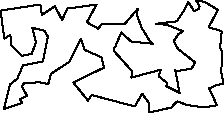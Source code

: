 unitsize(0.001cm);
draw((3140,1401)--(3220,1454));
draw((3220,1454)--(2937,1568));
draw((2937,1568)--(2741,1583));
draw((2741,1583)--(3114,1629));
draw((3114,1629)--(3245,1828));
draw((3245,1828)--(3317,1966));
draw((3317,1966)--(3417,1808));
draw((3417,1808)--(3507,1851));
draw((3507,1851)--(3515,1892));
draw((3515,1892)--(3453,1998));
draw((3453,1998)--(3611,1968));
draw((3611,1968)--(3782,1865));
draw((3782,1865)--(3834,1827));
draw((3834,1827)--(3675,1522));
draw((3675,1522)--(3858,1472));
draw((3858,1472)--(3904,1444));
draw((3904,1444)--(3876,1165));
draw((3876,1165)--(3918,1088));
draw((3918,1088)--(3896,742));
draw((3896,742)--(3938,516));
draw((3938,516)--(3829,513));
draw((3829,513)--(3684,445));
draw((3684,445)--(3821,147));
draw((3821,147)--(3595,111));
draw((3595,111)--(3292,152));
draw((3292,152)--(3123,217));
draw((3123,217)--(3060,155));
draw((3060,155)--(3017,108));
draw((3017,108)--(2630,20));
draw((2630,20)--(2614,195));
draw((2614,195)--(2503,352));
draw((2503,352)--(2372,127));
draw((2372,127)--(1612,328));
draw((1612,328)--(1538,224));
draw((1538,224)--(1517,266));
draw((1517,266)--(1286,550));
draw((1286,550)--(1829,812));
draw((1829,812)--(1782,995));
draw((1782,995)--(1490,1123));
draw((1490,1123)--(1423,1322));
draw((1423,1322)--(1213,910));
draw((1213,910)--(896,705));
draw((896,705)--(844,520));
draw((844,520)--(694,552));
draw((694,552)--(422,542));
draw((422,542)--(380,478));
draw((380,478)--(468,319));
draw((468,319)--(347,252));
draw((347,252)--(387,190));
draw((387,190)--(61,81));
draw((61,81)--(171,514));
draw((171,514)--(298,615));
draw((298,615)--(399,850));
draw((399,850)--(749,920));
draw((749,920)--(839,1355));
draw((839,1355)--(782,1462));
draw((782,1462)--(563,1513));
draw((563,1513)--(627,1261));
draw((627,1261)--(556,1056));
draw((556,1056)--(376,1018));
draw((376,1018)--(193,1210));
draw((193,1210)--(177,1390));
draw((177,1390)--(71,1323));
draw((71,1323)--(3,1817));
draw((3,1817)--(706,1925));
draw((706,1925)--(731,1741));
draw((731,1741)--(962,1895));
draw((962,1895)--(1090,1652));
draw((1090,1652)--(1182,1853));
draw((1182,1853)--(1697,1924));
draw((1697,1924)--(1526,1612));
draw((1526,1612)--(1729,1498));
draw((1729,1498)--(1794,1589));
draw((1794,1589)--(2191,1579));
draw((2191,1579)--(2426,1851));
draw((2426,1851)--(2408,1747));
draw((2408,1747)--(2489,1520));
draw((2489,1520)--(2642,1269));
draw((2642,1269)--(2698,1221));
draw((2698,1221)--(2639,1239));
draw((2639,1239)--(2312,1270));
draw((2312,1270)--(2132,1432));
draw((2132,1432)--(2030,1186));
draw((2030,1186)--(2009,1163));
draw((2009,1163)--(2000,1110));
draw((2000,1110)--(2330,741));
draw((2330,741)--(2310,635));
draw((2310,635)--(2830,775));
draw((2830,775)--(2801,695));
draw((2801,695)--(2800,653));
draw((2800,653)--(2938,543));
draw((2938,543)--(2929,485));
draw((2929,485)--(3162,367));
draw((3162,367)--(3084,774));
draw((3084,774)--(3084,748));
draw((3084,748)--(3370,791));
draw((3370,791)--(3438,901));
draw((3438,901)--(3133,1143));
draw((3133,1143)--(3058,1276));
draw((3058,1276)--(3140,1401));
